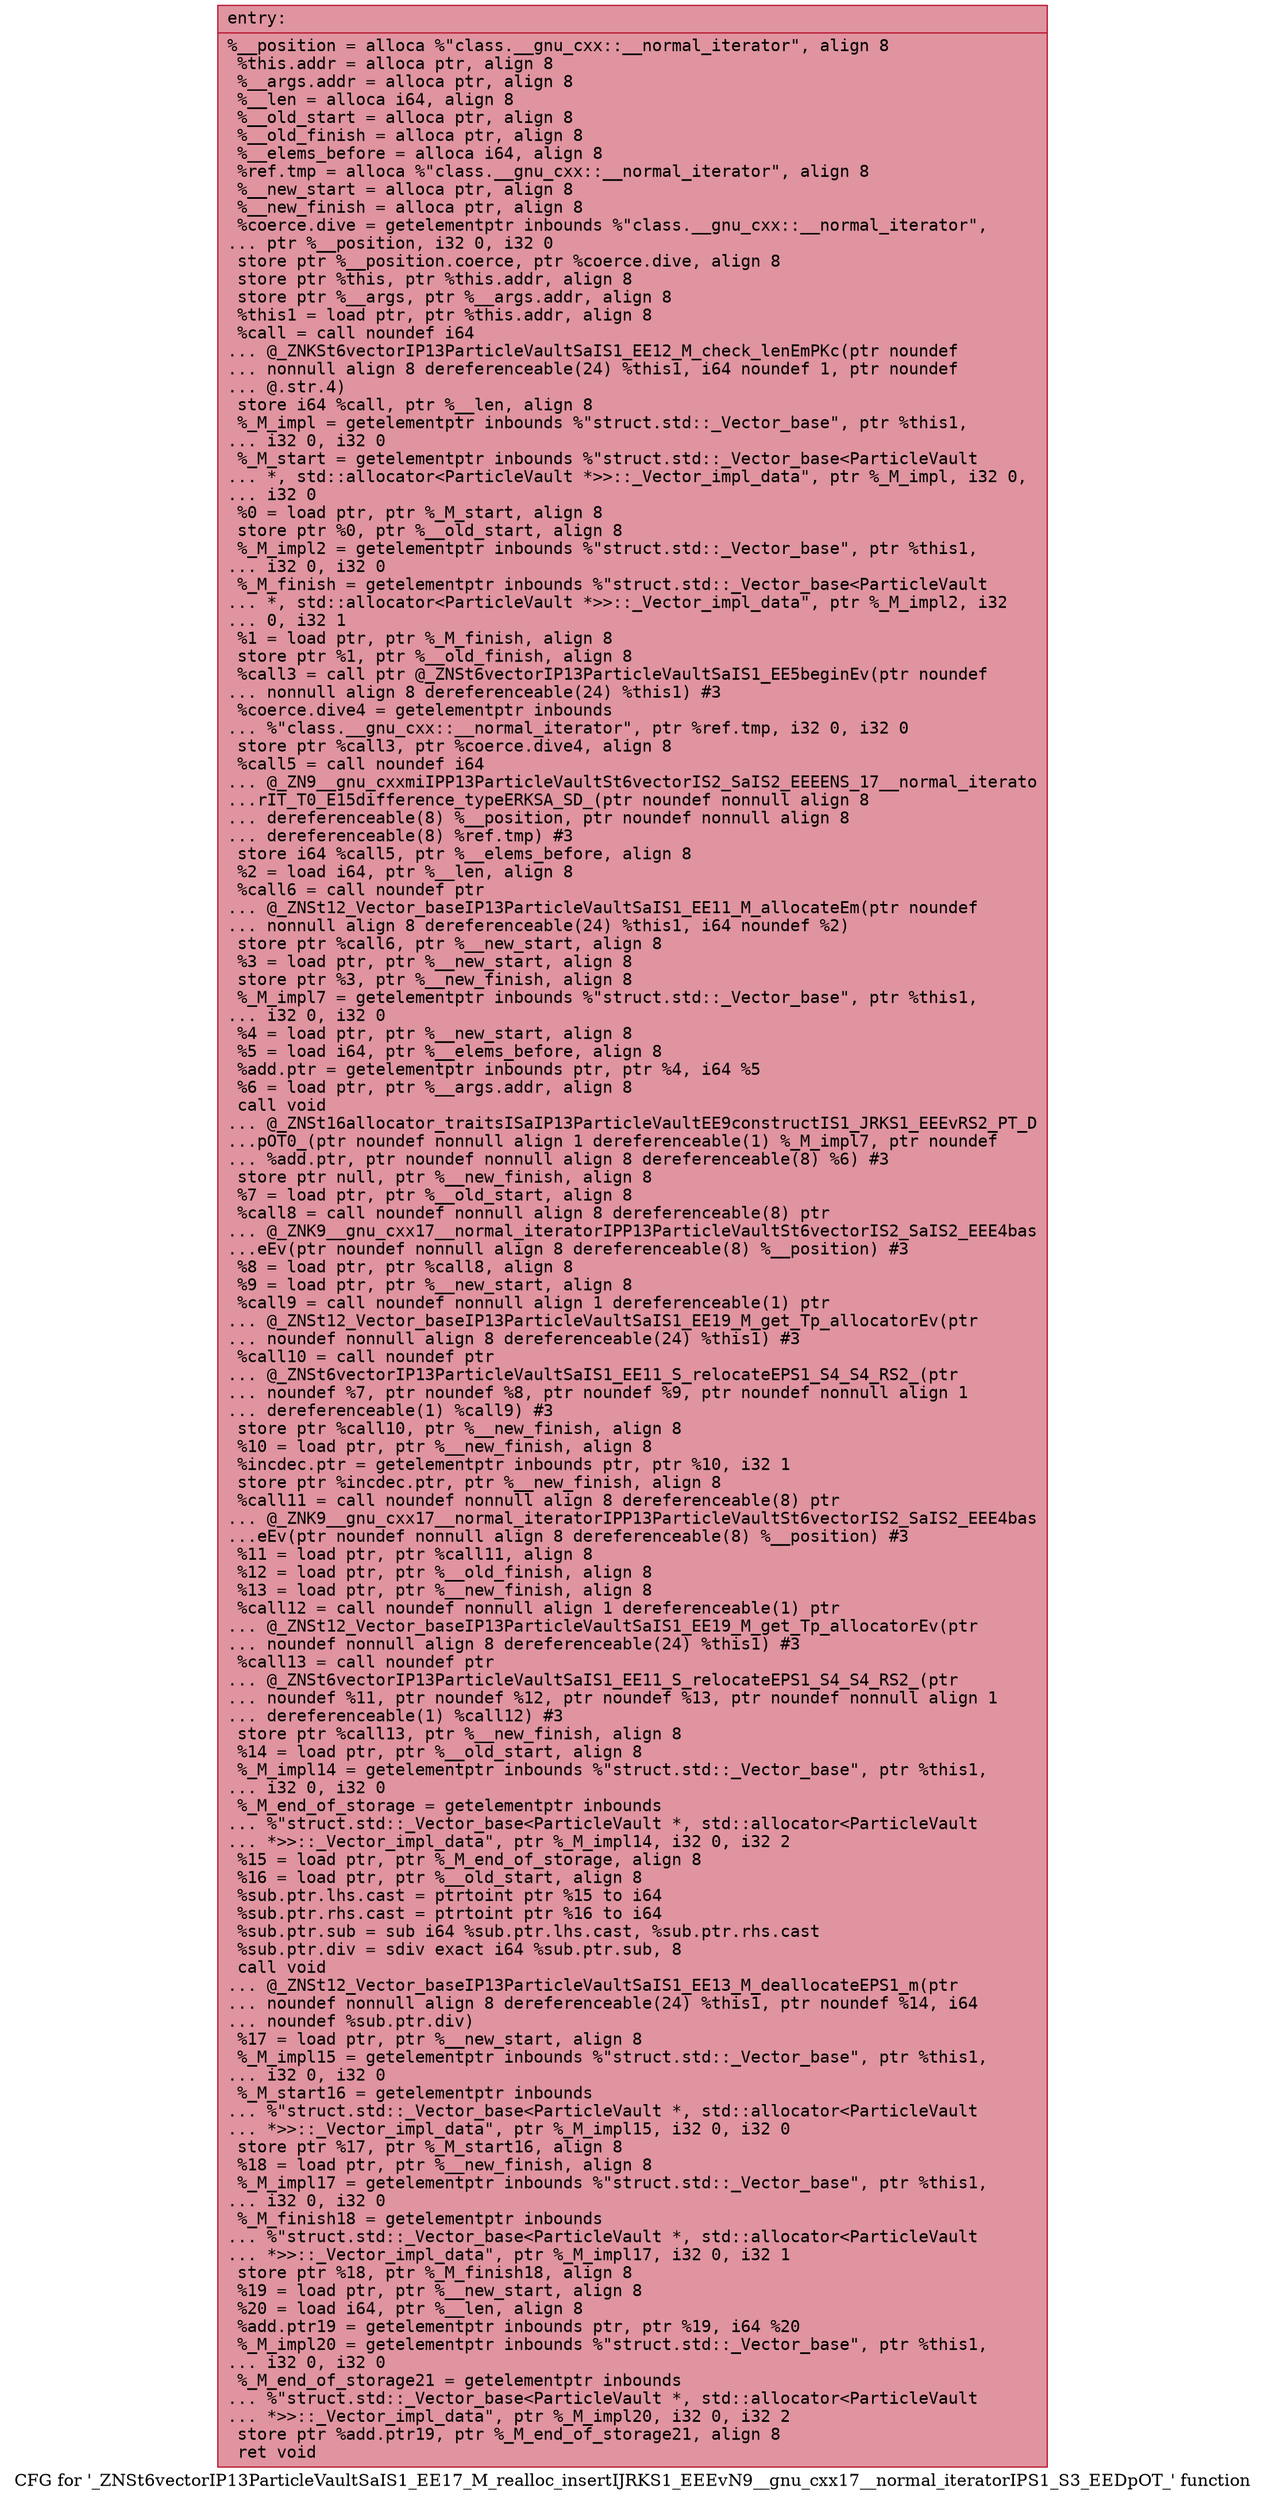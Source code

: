 digraph "CFG for '_ZNSt6vectorIP13ParticleVaultSaIS1_EE17_M_realloc_insertIJRKS1_EEEvN9__gnu_cxx17__normal_iteratorIPS1_S3_EEDpOT_' function" {
	label="CFG for '_ZNSt6vectorIP13ParticleVaultSaIS1_EE17_M_realloc_insertIJRKS1_EEEvN9__gnu_cxx17__normal_iteratorIPS1_S3_EEDpOT_' function";

	Node0x559071161410 [shape=record,color="#b70d28ff", style=filled, fillcolor="#b70d2870" fontname="Courier",label="{entry:\l|  %__position = alloca %\"class.__gnu_cxx::__normal_iterator\", align 8\l  %this.addr = alloca ptr, align 8\l  %__args.addr = alloca ptr, align 8\l  %__len = alloca i64, align 8\l  %__old_start = alloca ptr, align 8\l  %__old_finish = alloca ptr, align 8\l  %__elems_before = alloca i64, align 8\l  %ref.tmp = alloca %\"class.__gnu_cxx::__normal_iterator\", align 8\l  %__new_start = alloca ptr, align 8\l  %__new_finish = alloca ptr, align 8\l  %coerce.dive = getelementptr inbounds %\"class.__gnu_cxx::__normal_iterator\",\l... ptr %__position, i32 0, i32 0\l  store ptr %__position.coerce, ptr %coerce.dive, align 8\l  store ptr %this, ptr %this.addr, align 8\l  store ptr %__args, ptr %__args.addr, align 8\l  %this1 = load ptr, ptr %this.addr, align 8\l  %call = call noundef i64\l... @_ZNKSt6vectorIP13ParticleVaultSaIS1_EE12_M_check_lenEmPKc(ptr noundef\l... nonnull align 8 dereferenceable(24) %this1, i64 noundef 1, ptr noundef\l... @.str.4)\l  store i64 %call, ptr %__len, align 8\l  %_M_impl = getelementptr inbounds %\"struct.std::_Vector_base\", ptr %this1,\l... i32 0, i32 0\l  %_M_start = getelementptr inbounds %\"struct.std::_Vector_base\<ParticleVault\l... *, std::allocator\<ParticleVault *\>\>::_Vector_impl_data\", ptr %_M_impl, i32 0,\l... i32 0\l  %0 = load ptr, ptr %_M_start, align 8\l  store ptr %0, ptr %__old_start, align 8\l  %_M_impl2 = getelementptr inbounds %\"struct.std::_Vector_base\", ptr %this1,\l... i32 0, i32 0\l  %_M_finish = getelementptr inbounds %\"struct.std::_Vector_base\<ParticleVault\l... *, std::allocator\<ParticleVault *\>\>::_Vector_impl_data\", ptr %_M_impl2, i32\l... 0, i32 1\l  %1 = load ptr, ptr %_M_finish, align 8\l  store ptr %1, ptr %__old_finish, align 8\l  %call3 = call ptr @_ZNSt6vectorIP13ParticleVaultSaIS1_EE5beginEv(ptr noundef\l... nonnull align 8 dereferenceable(24) %this1) #3\l  %coerce.dive4 = getelementptr inbounds\l... %\"class.__gnu_cxx::__normal_iterator\", ptr %ref.tmp, i32 0, i32 0\l  store ptr %call3, ptr %coerce.dive4, align 8\l  %call5 = call noundef i64\l... @_ZN9__gnu_cxxmiIPP13ParticleVaultSt6vectorIS2_SaIS2_EEEENS_17__normal_iterato\l...rIT_T0_E15difference_typeERKSA_SD_(ptr noundef nonnull align 8\l... dereferenceable(8) %__position, ptr noundef nonnull align 8\l... dereferenceable(8) %ref.tmp) #3\l  store i64 %call5, ptr %__elems_before, align 8\l  %2 = load i64, ptr %__len, align 8\l  %call6 = call noundef ptr\l... @_ZNSt12_Vector_baseIP13ParticleVaultSaIS1_EE11_M_allocateEm(ptr noundef\l... nonnull align 8 dereferenceable(24) %this1, i64 noundef %2)\l  store ptr %call6, ptr %__new_start, align 8\l  %3 = load ptr, ptr %__new_start, align 8\l  store ptr %3, ptr %__new_finish, align 8\l  %_M_impl7 = getelementptr inbounds %\"struct.std::_Vector_base\", ptr %this1,\l... i32 0, i32 0\l  %4 = load ptr, ptr %__new_start, align 8\l  %5 = load i64, ptr %__elems_before, align 8\l  %add.ptr = getelementptr inbounds ptr, ptr %4, i64 %5\l  %6 = load ptr, ptr %__args.addr, align 8\l  call void\l... @_ZNSt16allocator_traitsISaIP13ParticleVaultEE9constructIS1_JRKS1_EEEvRS2_PT_D\l...pOT0_(ptr noundef nonnull align 1 dereferenceable(1) %_M_impl7, ptr noundef\l... %add.ptr, ptr noundef nonnull align 8 dereferenceable(8) %6) #3\l  store ptr null, ptr %__new_finish, align 8\l  %7 = load ptr, ptr %__old_start, align 8\l  %call8 = call noundef nonnull align 8 dereferenceable(8) ptr\l... @_ZNK9__gnu_cxx17__normal_iteratorIPP13ParticleVaultSt6vectorIS2_SaIS2_EEE4bas\l...eEv(ptr noundef nonnull align 8 dereferenceable(8) %__position) #3\l  %8 = load ptr, ptr %call8, align 8\l  %9 = load ptr, ptr %__new_start, align 8\l  %call9 = call noundef nonnull align 1 dereferenceable(1) ptr\l... @_ZNSt12_Vector_baseIP13ParticleVaultSaIS1_EE19_M_get_Tp_allocatorEv(ptr\l... noundef nonnull align 8 dereferenceable(24) %this1) #3\l  %call10 = call noundef ptr\l... @_ZNSt6vectorIP13ParticleVaultSaIS1_EE11_S_relocateEPS1_S4_S4_RS2_(ptr\l... noundef %7, ptr noundef %8, ptr noundef %9, ptr noundef nonnull align 1\l... dereferenceable(1) %call9) #3\l  store ptr %call10, ptr %__new_finish, align 8\l  %10 = load ptr, ptr %__new_finish, align 8\l  %incdec.ptr = getelementptr inbounds ptr, ptr %10, i32 1\l  store ptr %incdec.ptr, ptr %__new_finish, align 8\l  %call11 = call noundef nonnull align 8 dereferenceable(8) ptr\l... @_ZNK9__gnu_cxx17__normal_iteratorIPP13ParticleVaultSt6vectorIS2_SaIS2_EEE4bas\l...eEv(ptr noundef nonnull align 8 dereferenceable(8) %__position) #3\l  %11 = load ptr, ptr %call11, align 8\l  %12 = load ptr, ptr %__old_finish, align 8\l  %13 = load ptr, ptr %__new_finish, align 8\l  %call12 = call noundef nonnull align 1 dereferenceable(1) ptr\l... @_ZNSt12_Vector_baseIP13ParticleVaultSaIS1_EE19_M_get_Tp_allocatorEv(ptr\l... noundef nonnull align 8 dereferenceable(24) %this1) #3\l  %call13 = call noundef ptr\l... @_ZNSt6vectorIP13ParticleVaultSaIS1_EE11_S_relocateEPS1_S4_S4_RS2_(ptr\l... noundef %11, ptr noundef %12, ptr noundef %13, ptr noundef nonnull align 1\l... dereferenceable(1) %call12) #3\l  store ptr %call13, ptr %__new_finish, align 8\l  %14 = load ptr, ptr %__old_start, align 8\l  %_M_impl14 = getelementptr inbounds %\"struct.std::_Vector_base\", ptr %this1,\l... i32 0, i32 0\l  %_M_end_of_storage = getelementptr inbounds\l... %\"struct.std::_Vector_base\<ParticleVault *, std::allocator\<ParticleVault\l... *\>\>::_Vector_impl_data\", ptr %_M_impl14, i32 0, i32 2\l  %15 = load ptr, ptr %_M_end_of_storage, align 8\l  %16 = load ptr, ptr %__old_start, align 8\l  %sub.ptr.lhs.cast = ptrtoint ptr %15 to i64\l  %sub.ptr.rhs.cast = ptrtoint ptr %16 to i64\l  %sub.ptr.sub = sub i64 %sub.ptr.lhs.cast, %sub.ptr.rhs.cast\l  %sub.ptr.div = sdiv exact i64 %sub.ptr.sub, 8\l  call void\l... @_ZNSt12_Vector_baseIP13ParticleVaultSaIS1_EE13_M_deallocateEPS1_m(ptr\l... noundef nonnull align 8 dereferenceable(24) %this1, ptr noundef %14, i64\l... noundef %sub.ptr.div)\l  %17 = load ptr, ptr %__new_start, align 8\l  %_M_impl15 = getelementptr inbounds %\"struct.std::_Vector_base\", ptr %this1,\l... i32 0, i32 0\l  %_M_start16 = getelementptr inbounds\l... %\"struct.std::_Vector_base\<ParticleVault *, std::allocator\<ParticleVault\l... *\>\>::_Vector_impl_data\", ptr %_M_impl15, i32 0, i32 0\l  store ptr %17, ptr %_M_start16, align 8\l  %18 = load ptr, ptr %__new_finish, align 8\l  %_M_impl17 = getelementptr inbounds %\"struct.std::_Vector_base\", ptr %this1,\l... i32 0, i32 0\l  %_M_finish18 = getelementptr inbounds\l... %\"struct.std::_Vector_base\<ParticleVault *, std::allocator\<ParticleVault\l... *\>\>::_Vector_impl_data\", ptr %_M_impl17, i32 0, i32 1\l  store ptr %18, ptr %_M_finish18, align 8\l  %19 = load ptr, ptr %__new_start, align 8\l  %20 = load i64, ptr %__len, align 8\l  %add.ptr19 = getelementptr inbounds ptr, ptr %19, i64 %20\l  %_M_impl20 = getelementptr inbounds %\"struct.std::_Vector_base\", ptr %this1,\l... i32 0, i32 0\l  %_M_end_of_storage21 = getelementptr inbounds\l... %\"struct.std::_Vector_base\<ParticleVault *, std::allocator\<ParticleVault\l... *\>\>::_Vector_impl_data\", ptr %_M_impl20, i32 0, i32 2\l  store ptr %add.ptr19, ptr %_M_end_of_storage21, align 8\l  ret void\l}"];
}
